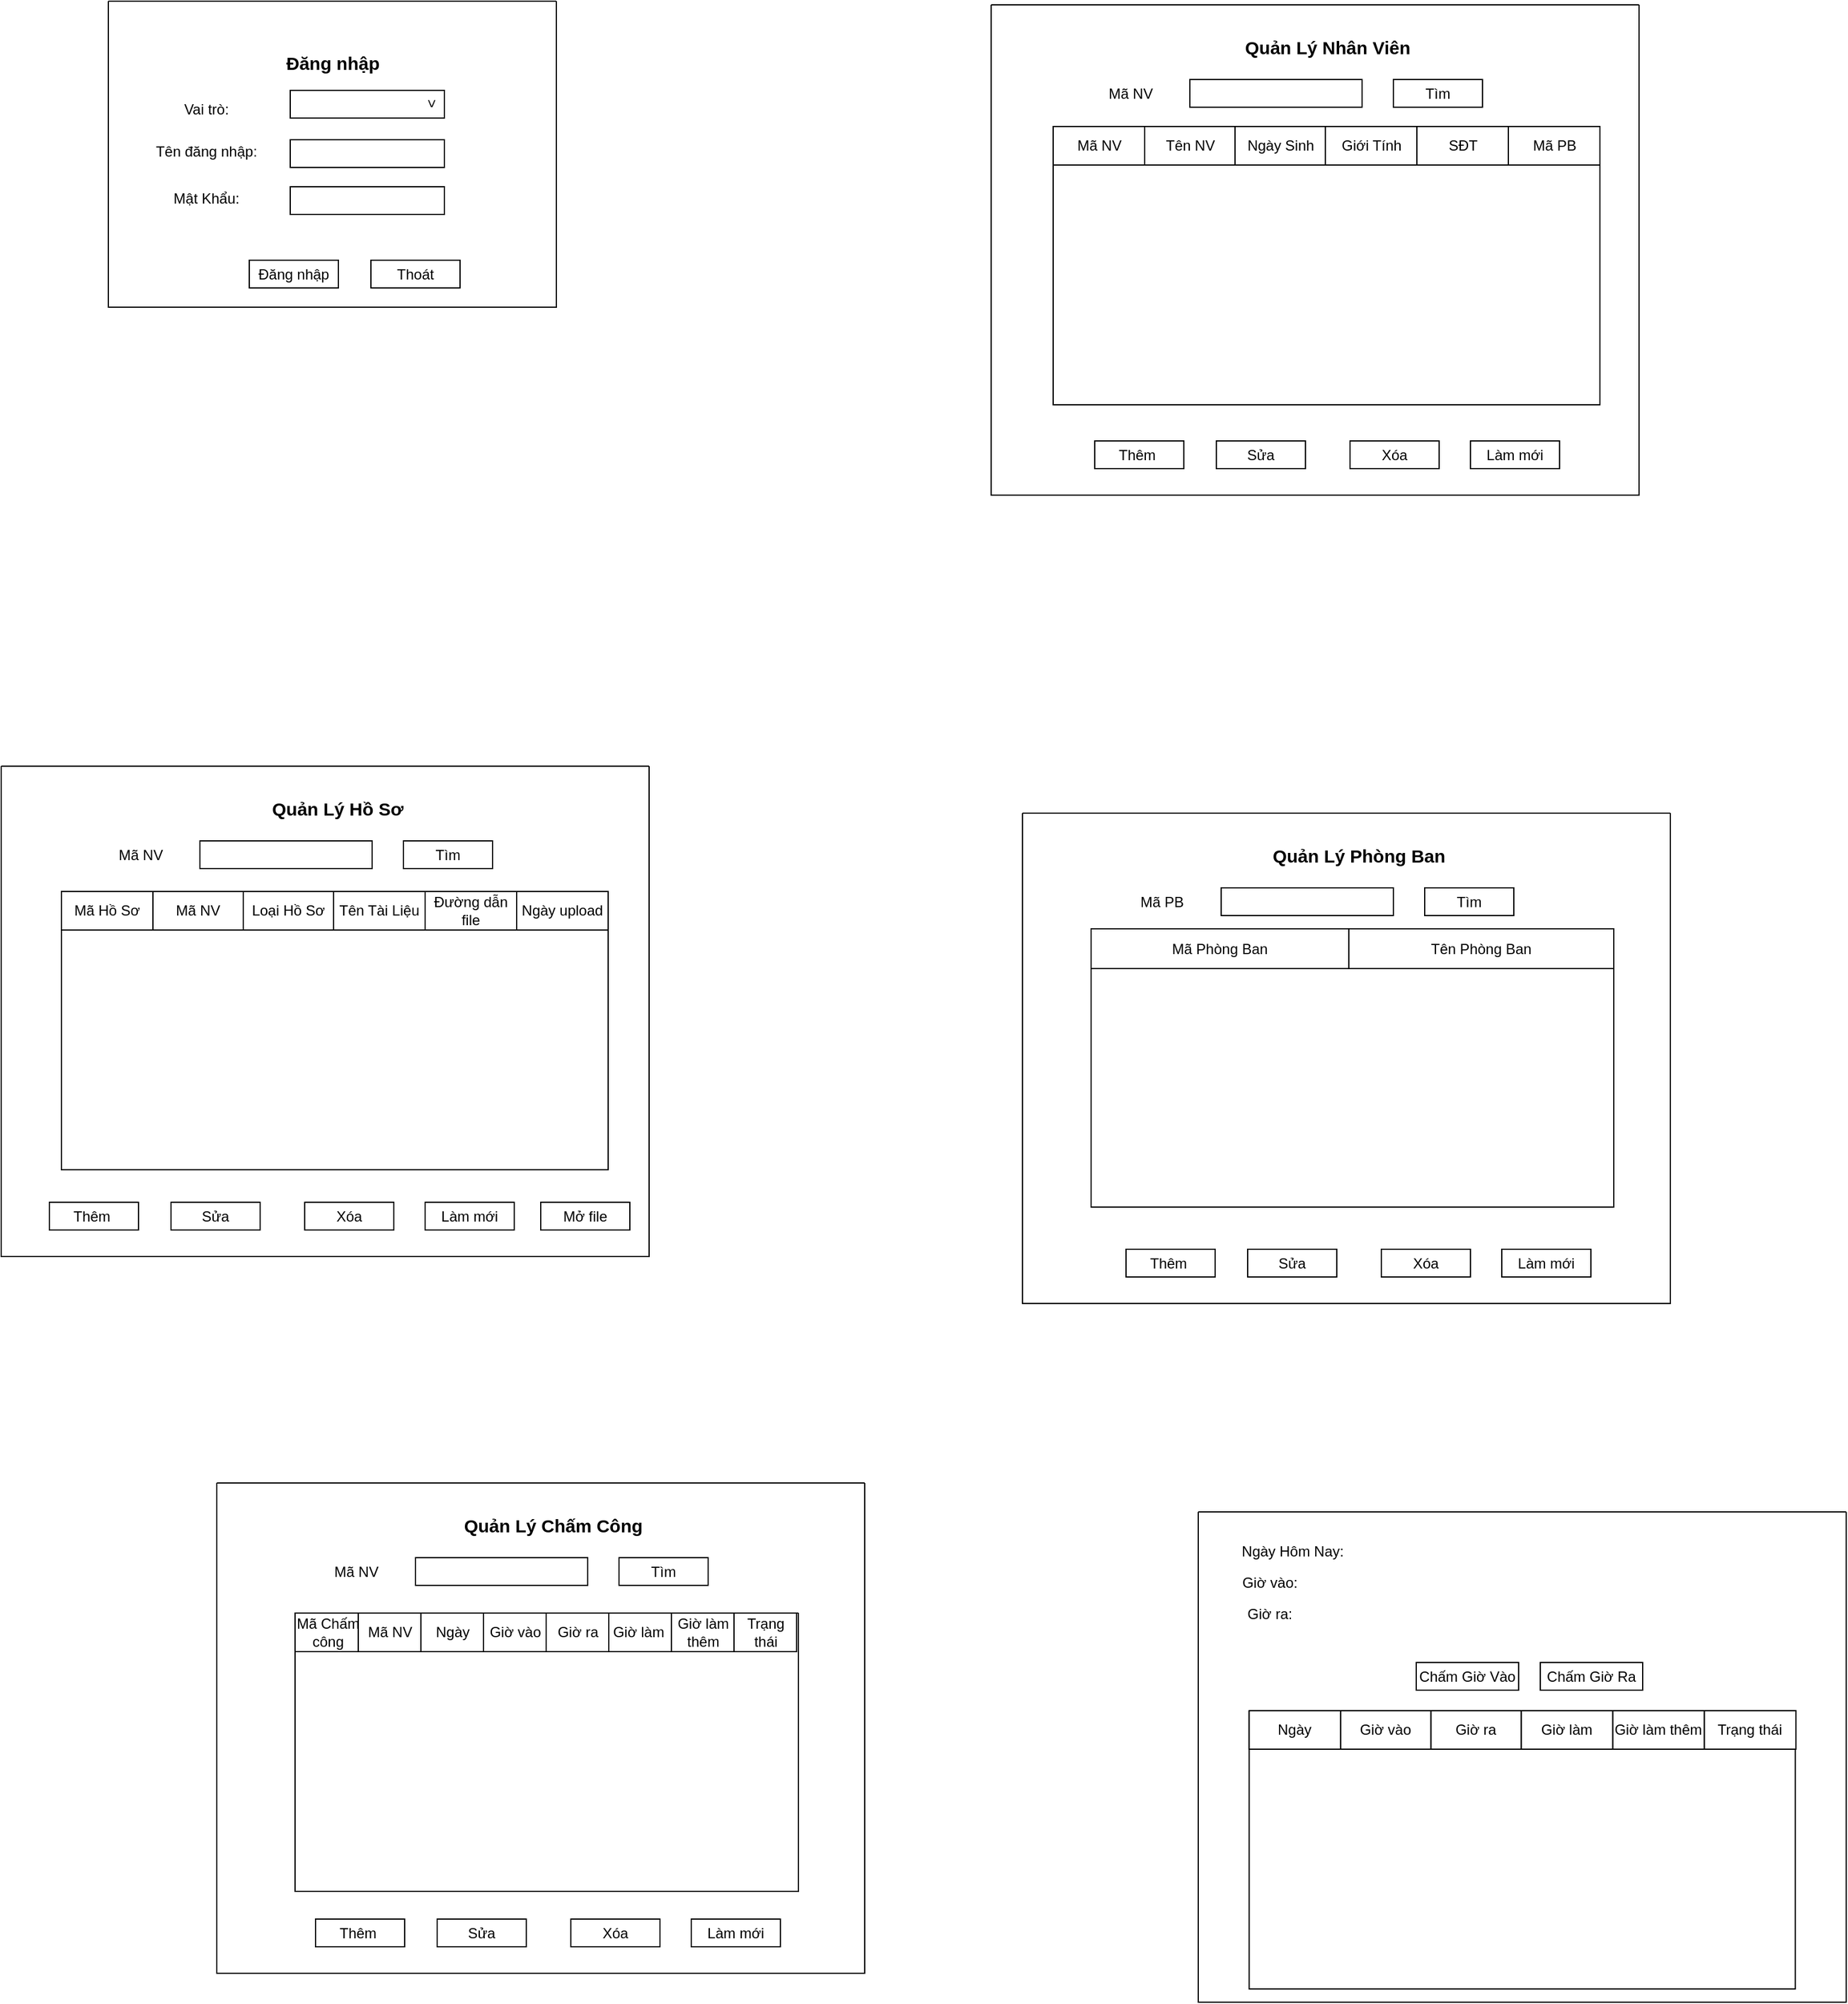 <mxfile version="26.2.15">
  <diagram name="Page-1" id="3EGwdpj7EmbNhBj9Zjvl">
    <mxGraphModel dx="2295" dy="1138" grid="0" gridSize="10" guides="1" tooltips="1" connect="1" arrows="1" fold="1" page="0" pageScale="1" pageWidth="850" pageHeight="1100" math="0" shadow="0">
      <root>
        <mxCell id="0" />
        <mxCell id="1" parent="0" />
        <mxCell id="PPgABW3NBj2bVEhmxslZ-3" value="" style="swimlane;startSize=0;" vertex="1" parent="1">
          <mxGeometry x="1" y="172" width="372" height="254" as="geometry" />
        </mxCell>
        <mxCell id="PPgABW3NBj2bVEhmxslZ-4" value="&lt;b&gt;&lt;font style=&quot;font-size: 15px;&quot;&gt;Đăng nhập&lt;/font&gt;&lt;/b&gt;" style="text;html=1;align=center;verticalAlign=middle;resizable=0;points=[];autosize=1;strokeColor=none;fillColor=none;" vertex="1" parent="PPgABW3NBj2bVEhmxslZ-3">
          <mxGeometry x="138" y="36" width="96" height="30" as="geometry" />
        </mxCell>
        <mxCell id="PPgABW3NBj2bVEhmxslZ-5" value="Vai trò:" style="text;html=1;align=center;verticalAlign=middle;resizable=0;points=[];autosize=1;strokeColor=none;fillColor=none;" vertex="1" parent="PPgABW3NBj2bVEhmxslZ-3">
          <mxGeometry x="53" y="77" width="55" height="26" as="geometry" />
        </mxCell>
        <mxCell id="PPgABW3NBj2bVEhmxslZ-6" value="Tên đăng nhập:" style="text;html=1;align=center;verticalAlign=middle;resizable=0;points=[];autosize=1;strokeColor=none;fillColor=none;" vertex="1" parent="PPgABW3NBj2bVEhmxslZ-3">
          <mxGeometry x="29.5" y="112" width="102" height="26" as="geometry" />
        </mxCell>
        <mxCell id="PPgABW3NBj2bVEhmxslZ-7" value="Mật Khẩu:" style="text;html=1;align=center;verticalAlign=middle;resizable=0;points=[];autosize=1;strokeColor=none;fillColor=none;" vertex="1" parent="PPgABW3NBj2bVEhmxslZ-3">
          <mxGeometry x="44" y="151" width="73" height="26" as="geometry" />
        </mxCell>
        <mxCell id="PPgABW3NBj2bVEhmxslZ-8" value="" style="rounded=0;whiteSpace=wrap;html=1;" vertex="1" parent="PPgABW3NBj2bVEhmxslZ-3">
          <mxGeometry x="151" y="115" width="128" height="23" as="geometry" />
        </mxCell>
        <mxCell id="PPgABW3NBj2bVEhmxslZ-9" value="" style="rounded=0;whiteSpace=wrap;html=1;" vertex="1" parent="PPgABW3NBj2bVEhmxslZ-3">
          <mxGeometry x="151" y="154" width="128" height="23" as="geometry" />
        </mxCell>
        <mxCell id="PPgABW3NBj2bVEhmxslZ-10" value="" style="rounded=0;whiteSpace=wrap;html=1;" vertex="1" parent="PPgABW3NBj2bVEhmxslZ-3">
          <mxGeometry x="151" y="74" width="128" height="23" as="geometry" />
        </mxCell>
        <mxCell id="PPgABW3NBj2bVEhmxslZ-11" value="&amp;gt;" style="text;html=1;align=center;verticalAlign=middle;resizable=0;points=[];autosize=1;strokeColor=none;fillColor=none;rotation=90;" vertex="1" parent="PPgABW3NBj2bVEhmxslZ-3">
          <mxGeometry x="256" y="71" width="25" height="26" as="geometry" />
        </mxCell>
        <mxCell id="PPgABW3NBj2bVEhmxslZ-12" value="Đăng nhập" style="rounded=0;whiteSpace=wrap;html=1;" vertex="1" parent="PPgABW3NBj2bVEhmxslZ-3">
          <mxGeometry x="117" y="215" width="74" height="23" as="geometry" />
        </mxCell>
        <mxCell id="PPgABW3NBj2bVEhmxslZ-13" value="Thoát" style="rounded=0;whiteSpace=wrap;html=1;" vertex="1" parent="PPgABW3NBj2bVEhmxslZ-3">
          <mxGeometry x="218" y="215" width="74" height="23" as="geometry" />
        </mxCell>
        <mxCell id="PPgABW3NBj2bVEhmxslZ-14" value="" style="swimlane;startSize=0;" vertex="1" parent="1">
          <mxGeometry x="734" y="175" width="538" height="407" as="geometry" />
        </mxCell>
        <mxCell id="PPgABW3NBj2bVEhmxslZ-15" value="&lt;span style=&quot;font-size: 15px;&quot;&gt;&lt;b&gt;Quản Lý Nhân Viên&lt;/b&gt;&lt;/span&gt;" style="text;html=1;align=center;verticalAlign=middle;resizable=0;points=[];autosize=1;strokeColor=none;fillColor=none;" vertex="1" parent="PPgABW3NBj2bVEhmxslZ-14">
          <mxGeometry x="201" y="20" width="155" height="30" as="geometry" />
        </mxCell>
        <mxCell id="PPgABW3NBj2bVEhmxslZ-23" value="Thêm&amp;nbsp;" style="rounded=0;whiteSpace=wrap;html=1;" vertex="1" parent="PPgABW3NBj2bVEhmxslZ-14">
          <mxGeometry x="86" y="362" width="74" height="23" as="geometry" />
        </mxCell>
        <mxCell id="PPgABW3NBj2bVEhmxslZ-24" value="Sửa" style="rounded=0;whiteSpace=wrap;html=1;" vertex="1" parent="PPgABW3NBj2bVEhmxslZ-14">
          <mxGeometry x="187" y="362" width="74" height="23" as="geometry" />
        </mxCell>
        <mxCell id="PPgABW3NBj2bVEhmxslZ-25" value="" style="swimlane;startSize=0;" vertex="1" parent="PPgABW3NBj2bVEhmxslZ-14">
          <mxGeometry x="51.5" y="101" width="454" height="231" as="geometry" />
        </mxCell>
        <mxCell id="PPgABW3NBj2bVEhmxslZ-151" value="Mã NV" style="rounded=0;whiteSpace=wrap;html=1;" vertex="1" parent="PPgABW3NBj2bVEhmxslZ-25">
          <mxGeometry width="76" height="32" as="geometry" />
        </mxCell>
        <mxCell id="PPgABW3NBj2bVEhmxslZ-152" value="Tên NV" style="rounded=0;whiteSpace=wrap;html=1;" vertex="1" parent="PPgABW3NBj2bVEhmxslZ-25">
          <mxGeometry x="76" width="75" height="32" as="geometry" />
        </mxCell>
        <mxCell id="PPgABW3NBj2bVEhmxslZ-153" value="Ngày Sinh" style="rounded=0;whiteSpace=wrap;html=1;" vertex="1" parent="PPgABW3NBj2bVEhmxslZ-25">
          <mxGeometry x="151" width="75" height="32" as="geometry" />
        </mxCell>
        <mxCell id="PPgABW3NBj2bVEhmxslZ-154" value="Giới Tính" style="rounded=0;whiteSpace=wrap;html=1;" vertex="1" parent="PPgABW3NBj2bVEhmxslZ-25">
          <mxGeometry x="226" width="76" height="32" as="geometry" />
        </mxCell>
        <mxCell id="PPgABW3NBj2bVEhmxslZ-155" value="SĐT" style="rounded=0;whiteSpace=wrap;html=1;" vertex="1" parent="PPgABW3NBj2bVEhmxslZ-25">
          <mxGeometry x="302" width="76" height="32" as="geometry" />
        </mxCell>
        <mxCell id="PPgABW3NBj2bVEhmxslZ-156" value="Mã PB" style="rounded=0;whiteSpace=wrap;html=1;" vertex="1" parent="PPgABW3NBj2bVEhmxslZ-25">
          <mxGeometry x="378" width="76" height="32" as="geometry" />
        </mxCell>
        <mxCell id="PPgABW3NBj2bVEhmxslZ-48" value="Xóa" style="rounded=0;whiteSpace=wrap;html=1;" vertex="1" parent="PPgABW3NBj2bVEhmxslZ-14">
          <mxGeometry x="298" y="362" width="74" height="23" as="geometry" />
        </mxCell>
        <mxCell id="PPgABW3NBj2bVEhmxslZ-49" value="Làm mới" style="rounded=0;whiteSpace=wrap;html=1;" vertex="1" parent="PPgABW3NBj2bVEhmxslZ-14">
          <mxGeometry x="398" y="362" width="74" height="23" as="geometry" />
        </mxCell>
        <mxCell id="PPgABW3NBj2bVEhmxslZ-76" value="" style="rounded=0;whiteSpace=wrap;html=1;" vertex="1" parent="PPgABW3NBj2bVEhmxslZ-14">
          <mxGeometry x="165" y="62" width="143" height="23" as="geometry" />
        </mxCell>
        <mxCell id="PPgABW3NBj2bVEhmxslZ-77" value="Mã NV" style="text;html=1;align=center;verticalAlign=middle;whiteSpace=wrap;rounded=0;" vertex="1" parent="PPgABW3NBj2bVEhmxslZ-14">
          <mxGeometry x="86" y="58.5" width="60" height="30" as="geometry" />
        </mxCell>
        <mxCell id="PPgABW3NBj2bVEhmxslZ-78" value="Tìm" style="rounded=0;whiteSpace=wrap;html=1;" vertex="1" parent="PPgABW3NBj2bVEhmxslZ-14">
          <mxGeometry x="334" y="62" width="74" height="23" as="geometry" />
        </mxCell>
        <mxCell id="PPgABW3NBj2bVEhmxslZ-109" value="" style="swimlane;startSize=0;" vertex="1" parent="1">
          <mxGeometry x="760" y="846" width="538" height="407" as="geometry" />
        </mxCell>
        <mxCell id="PPgABW3NBj2bVEhmxslZ-110" value="&lt;span style=&quot;font-size: 15px;&quot;&gt;&lt;b&gt;Quản Lý Phòng Ban&lt;/b&gt;&lt;/span&gt;" style="text;html=1;align=center;verticalAlign=middle;resizable=0;points=[];autosize=1;strokeColor=none;fillColor=none;" vertex="1" parent="PPgABW3NBj2bVEhmxslZ-109">
          <mxGeometry x="198" y="20" width="161" height="30" as="geometry" />
        </mxCell>
        <mxCell id="PPgABW3NBj2bVEhmxslZ-111" value="Thêm&amp;nbsp;" style="rounded=0;whiteSpace=wrap;html=1;" vertex="1" parent="PPgABW3NBj2bVEhmxslZ-109">
          <mxGeometry x="86" y="362" width="74" height="23" as="geometry" />
        </mxCell>
        <mxCell id="PPgABW3NBj2bVEhmxslZ-112" value="Sửa" style="rounded=0;whiteSpace=wrap;html=1;" vertex="1" parent="PPgABW3NBj2bVEhmxslZ-109">
          <mxGeometry x="187" y="362" width="74" height="23" as="geometry" />
        </mxCell>
        <mxCell id="PPgABW3NBj2bVEhmxslZ-113" value="" style="swimlane;startSize=0;" vertex="1" parent="PPgABW3NBj2bVEhmxslZ-109">
          <mxGeometry x="57" y="96" width="434" height="231" as="geometry" />
        </mxCell>
        <mxCell id="PPgABW3NBj2bVEhmxslZ-157" value="Mã Phòng Ban" style="rounded=0;whiteSpace=wrap;html=1;" vertex="1" parent="PPgABW3NBj2bVEhmxslZ-113">
          <mxGeometry width="214" height="33" as="geometry" />
        </mxCell>
        <mxCell id="PPgABW3NBj2bVEhmxslZ-158" value="Tên Phòng Ban" style="rounded=0;whiteSpace=wrap;html=1;" vertex="1" parent="PPgABW3NBj2bVEhmxslZ-113">
          <mxGeometry x="214" width="220" height="33" as="geometry" />
        </mxCell>
        <mxCell id="PPgABW3NBj2bVEhmxslZ-114" value="Xóa" style="rounded=0;whiteSpace=wrap;html=1;" vertex="1" parent="PPgABW3NBj2bVEhmxslZ-109">
          <mxGeometry x="298" y="362" width="74" height="23" as="geometry" />
        </mxCell>
        <mxCell id="PPgABW3NBj2bVEhmxslZ-115" value="Làm mới" style="rounded=0;whiteSpace=wrap;html=1;" vertex="1" parent="PPgABW3NBj2bVEhmxslZ-109">
          <mxGeometry x="398" y="362" width="74" height="23" as="geometry" />
        </mxCell>
        <mxCell id="PPgABW3NBj2bVEhmxslZ-116" value="" style="rounded=0;whiteSpace=wrap;html=1;" vertex="1" parent="PPgABW3NBj2bVEhmxslZ-109">
          <mxGeometry x="165" y="62" width="143" height="23" as="geometry" />
        </mxCell>
        <mxCell id="PPgABW3NBj2bVEhmxslZ-117" value="Mã PB" style="text;html=1;align=center;verticalAlign=middle;whiteSpace=wrap;rounded=0;" vertex="1" parent="PPgABW3NBj2bVEhmxslZ-109">
          <mxGeometry x="86" y="58.5" width="60" height="30" as="geometry" />
        </mxCell>
        <mxCell id="PPgABW3NBj2bVEhmxslZ-118" value="Tìm" style="rounded=0;whiteSpace=wrap;html=1;" vertex="1" parent="PPgABW3NBj2bVEhmxslZ-109">
          <mxGeometry x="334" y="62" width="74" height="23" as="geometry" />
        </mxCell>
        <mxCell id="PPgABW3NBj2bVEhmxslZ-119" value="" style="swimlane;startSize=0;" vertex="1" parent="1">
          <mxGeometry x="-88" y="807" width="538" height="407" as="geometry" />
        </mxCell>
        <mxCell id="PPgABW3NBj2bVEhmxslZ-120" value="&lt;span style=&quot;font-size: 15px;&quot;&gt;&lt;b&gt;Quản Lý Hồ Sơ&lt;/b&gt;&lt;/span&gt;" style="text;html=1;align=center;verticalAlign=middle;resizable=0;points=[];autosize=1;strokeColor=none;fillColor=none;" vertex="1" parent="PPgABW3NBj2bVEhmxslZ-119">
          <mxGeometry x="215" y="20" width="127" height="30" as="geometry" />
        </mxCell>
        <mxCell id="PPgABW3NBj2bVEhmxslZ-121" value="Thêm&amp;nbsp;" style="rounded=0;whiteSpace=wrap;html=1;" vertex="1" parent="PPgABW3NBj2bVEhmxslZ-119">
          <mxGeometry x="40" y="362" width="74" height="23" as="geometry" />
        </mxCell>
        <mxCell id="PPgABW3NBj2bVEhmxslZ-122" value="Sửa" style="rounded=0;whiteSpace=wrap;html=1;" vertex="1" parent="PPgABW3NBj2bVEhmxslZ-119">
          <mxGeometry x="141" y="362" width="74" height="23" as="geometry" />
        </mxCell>
        <mxCell id="PPgABW3NBj2bVEhmxslZ-124" value="Xóa" style="rounded=0;whiteSpace=wrap;html=1;" vertex="1" parent="PPgABW3NBj2bVEhmxslZ-119">
          <mxGeometry x="252" y="362" width="74" height="23" as="geometry" />
        </mxCell>
        <mxCell id="PPgABW3NBj2bVEhmxslZ-125" value="Làm mới" style="rounded=0;whiteSpace=wrap;html=1;" vertex="1" parent="PPgABW3NBj2bVEhmxslZ-119">
          <mxGeometry x="352" y="362" width="74" height="23" as="geometry" />
        </mxCell>
        <mxCell id="PPgABW3NBj2bVEhmxslZ-126" value="" style="rounded=0;whiteSpace=wrap;html=1;" vertex="1" parent="PPgABW3NBj2bVEhmxslZ-119">
          <mxGeometry x="165" y="62" width="143" height="23" as="geometry" />
        </mxCell>
        <mxCell id="PPgABW3NBj2bVEhmxslZ-127" value="Mã NV" style="text;html=1;align=center;verticalAlign=middle;whiteSpace=wrap;rounded=0;" vertex="1" parent="PPgABW3NBj2bVEhmxslZ-119">
          <mxGeometry x="86" y="58.5" width="60" height="30" as="geometry" />
        </mxCell>
        <mxCell id="PPgABW3NBj2bVEhmxslZ-128" value="Tìm" style="rounded=0;whiteSpace=wrap;html=1;" vertex="1" parent="PPgABW3NBj2bVEhmxslZ-119">
          <mxGeometry x="334" y="62" width="74" height="23" as="geometry" />
        </mxCell>
        <mxCell id="PPgABW3NBj2bVEhmxslZ-139" value="Mở file" style="rounded=0;whiteSpace=wrap;html=1;" vertex="1" parent="PPgABW3NBj2bVEhmxslZ-119">
          <mxGeometry x="448" y="362" width="74" height="23" as="geometry" />
        </mxCell>
        <mxCell id="PPgABW3NBj2bVEhmxslZ-159" value="" style="swimlane;startSize=0;" vertex="1" parent="PPgABW3NBj2bVEhmxslZ-119">
          <mxGeometry x="50" y="104" width="454" height="231" as="geometry" />
        </mxCell>
        <mxCell id="PPgABW3NBj2bVEhmxslZ-160" value="Mã Hồ Sơ" style="rounded=0;whiteSpace=wrap;html=1;" vertex="1" parent="PPgABW3NBj2bVEhmxslZ-159">
          <mxGeometry width="76" height="32" as="geometry" />
        </mxCell>
        <mxCell id="PPgABW3NBj2bVEhmxslZ-161" value="Mã NV" style="rounded=0;whiteSpace=wrap;html=1;" vertex="1" parent="PPgABW3NBj2bVEhmxslZ-159">
          <mxGeometry x="76" width="75" height="32" as="geometry" />
        </mxCell>
        <mxCell id="PPgABW3NBj2bVEhmxslZ-162" value="Loại Hồ Sơ" style="rounded=0;whiteSpace=wrap;html=1;" vertex="1" parent="PPgABW3NBj2bVEhmxslZ-159">
          <mxGeometry x="151" width="75" height="32" as="geometry" />
        </mxCell>
        <mxCell id="PPgABW3NBj2bVEhmxslZ-163" value="Tên Tài Liệu" style="rounded=0;whiteSpace=wrap;html=1;" vertex="1" parent="PPgABW3NBj2bVEhmxslZ-159">
          <mxGeometry x="226" width="76" height="32" as="geometry" />
        </mxCell>
        <mxCell id="PPgABW3NBj2bVEhmxslZ-164" value="Đường dẫn file" style="rounded=0;whiteSpace=wrap;html=1;" vertex="1" parent="PPgABW3NBj2bVEhmxslZ-159">
          <mxGeometry x="302" width="76" height="32" as="geometry" />
        </mxCell>
        <mxCell id="PPgABW3NBj2bVEhmxslZ-165" value="Ngày upload" style="rounded=0;whiteSpace=wrap;html=1;" vertex="1" parent="PPgABW3NBj2bVEhmxslZ-159">
          <mxGeometry x="378" width="76" height="32" as="geometry" />
        </mxCell>
        <mxCell id="PPgABW3NBj2bVEhmxslZ-140" value="" style="swimlane;startSize=0;" vertex="1" parent="1">
          <mxGeometry x="91" y="1402" width="538" height="407" as="geometry" />
        </mxCell>
        <mxCell id="PPgABW3NBj2bVEhmxslZ-141" value="&lt;span style=&quot;font-size: 15px;&quot;&gt;&lt;b&gt;Quản Lý Chấm Công&lt;/b&gt;&lt;/span&gt;" style="text;html=1;align=center;verticalAlign=middle;resizable=0;points=[];autosize=1;strokeColor=none;fillColor=none;" vertex="1" parent="PPgABW3NBj2bVEhmxslZ-140">
          <mxGeometry x="196" y="20" width="166" height="30" as="geometry" />
        </mxCell>
        <mxCell id="PPgABW3NBj2bVEhmxslZ-142" value="Thêm&amp;nbsp;" style="rounded=0;whiteSpace=wrap;html=1;" vertex="1" parent="PPgABW3NBj2bVEhmxslZ-140">
          <mxGeometry x="82" y="362" width="74" height="23" as="geometry" />
        </mxCell>
        <mxCell id="PPgABW3NBj2bVEhmxslZ-143" value="Sửa" style="rounded=0;whiteSpace=wrap;html=1;" vertex="1" parent="PPgABW3NBj2bVEhmxslZ-140">
          <mxGeometry x="183" y="362" width="74" height="23" as="geometry" />
        </mxCell>
        <mxCell id="PPgABW3NBj2bVEhmxslZ-145" value="Xóa" style="rounded=0;whiteSpace=wrap;html=1;" vertex="1" parent="PPgABW3NBj2bVEhmxslZ-140">
          <mxGeometry x="294" y="362" width="74" height="23" as="geometry" />
        </mxCell>
        <mxCell id="PPgABW3NBj2bVEhmxslZ-146" value="Làm mới" style="rounded=0;whiteSpace=wrap;html=1;" vertex="1" parent="PPgABW3NBj2bVEhmxslZ-140">
          <mxGeometry x="394" y="362" width="74" height="23" as="geometry" />
        </mxCell>
        <mxCell id="PPgABW3NBj2bVEhmxslZ-147" value="" style="rounded=0;whiteSpace=wrap;html=1;" vertex="1" parent="PPgABW3NBj2bVEhmxslZ-140">
          <mxGeometry x="165" y="62" width="143" height="23" as="geometry" />
        </mxCell>
        <mxCell id="PPgABW3NBj2bVEhmxslZ-148" value="Mã NV" style="text;html=1;align=center;verticalAlign=middle;whiteSpace=wrap;rounded=0;" vertex="1" parent="PPgABW3NBj2bVEhmxslZ-140">
          <mxGeometry x="86" y="58.5" width="60" height="30" as="geometry" />
        </mxCell>
        <mxCell id="PPgABW3NBj2bVEhmxslZ-149" value="Tìm" style="rounded=0;whiteSpace=wrap;html=1;" vertex="1" parent="PPgABW3NBj2bVEhmxslZ-140">
          <mxGeometry x="334" y="62" width="74" height="23" as="geometry" />
        </mxCell>
        <mxCell id="PPgABW3NBj2bVEhmxslZ-167" value="" style="swimlane;startSize=0;" vertex="1" parent="PPgABW3NBj2bVEhmxslZ-140">
          <mxGeometry x="65" y="108" width="418" height="231" as="geometry" />
        </mxCell>
        <mxCell id="PPgABW3NBj2bVEhmxslZ-168" value="Mã Chấm công" style="rounded=0;whiteSpace=wrap;html=1;" vertex="1" parent="PPgABW3NBj2bVEhmxslZ-167">
          <mxGeometry width="55" height="32" as="geometry" />
        </mxCell>
        <mxCell id="PPgABW3NBj2bVEhmxslZ-175" value="Mã NV" style="rounded=0;whiteSpace=wrap;html=1;" vertex="1" parent="PPgABW3NBj2bVEhmxslZ-167">
          <mxGeometry x="52.5" width="52" height="32" as="geometry" />
        </mxCell>
        <mxCell id="PPgABW3NBj2bVEhmxslZ-176" value="Ngày" style="rounded=0;whiteSpace=wrap;html=1;" vertex="1" parent="PPgABW3NBj2bVEhmxslZ-167">
          <mxGeometry x="104.5" width="52" height="32" as="geometry" />
        </mxCell>
        <mxCell id="PPgABW3NBj2bVEhmxslZ-177" value="Giờ vào" style="rounded=0;whiteSpace=wrap;html=1;" vertex="1" parent="PPgABW3NBj2bVEhmxslZ-167">
          <mxGeometry x="156.5" width="52" height="32" as="geometry" />
        </mxCell>
        <mxCell id="PPgABW3NBj2bVEhmxslZ-178" value="Giờ ra" style="rounded=0;whiteSpace=wrap;html=1;" vertex="1" parent="PPgABW3NBj2bVEhmxslZ-167">
          <mxGeometry x="208.5" width="52" height="32" as="geometry" />
        </mxCell>
        <mxCell id="PPgABW3NBj2bVEhmxslZ-179" value="Giờ làm&amp;nbsp;" style="rounded=0;whiteSpace=wrap;html=1;" vertex="1" parent="PPgABW3NBj2bVEhmxslZ-167">
          <mxGeometry x="260.5" width="52" height="32" as="geometry" />
        </mxCell>
        <mxCell id="PPgABW3NBj2bVEhmxslZ-180" value="Giờ làm thêm" style="rounded=0;whiteSpace=wrap;html=1;" vertex="1" parent="PPgABW3NBj2bVEhmxslZ-167">
          <mxGeometry x="312.5" width="52" height="32" as="geometry" />
        </mxCell>
        <mxCell id="PPgABW3NBj2bVEhmxslZ-181" value="Trạng thái" style="rounded=0;whiteSpace=wrap;html=1;" vertex="1" parent="PPgABW3NBj2bVEhmxslZ-167">
          <mxGeometry x="364.5" width="52" height="32" as="geometry" />
        </mxCell>
        <mxCell id="PPgABW3NBj2bVEhmxslZ-182" value="" style="swimlane;startSize=0;" vertex="1" parent="1">
          <mxGeometry x="906" y="1426" width="538" height="407" as="geometry" />
        </mxCell>
        <mxCell id="PPgABW3NBj2bVEhmxslZ-186" value="" style="swimlane;startSize=0;" vertex="1" parent="PPgABW3NBj2bVEhmxslZ-182">
          <mxGeometry x="42.25" y="165" width="453.5" height="231" as="geometry" />
        </mxCell>
        <mxCell id="PPgABW3NBj2bVEhmxslZ-187" value="Ngày" style="rounded=0;whiteSpace=wrap;html=1;" vertex="1" parent="PPgABW3NBj2bVEhmxslZ-186">
          <mxGeometry width="76" height="32" as="geometry" />
        </mxCell>
        <mxCell id="PPgABW3NBj2bVEhmxslZ-188" value="Giờ vào" style="rounded=0;whiteSpace=wrap;html=1;" vertex="1" parent="PPgABW3NBj2bVEhmxslZ-186">
          <mxGeometry x="76" width="75" height="32" as="geometry" />
        </mxCell>
        <mxCell id="PPgABW3NBj2bVEhmxslZ-189" value="Giờ ra" style="rounded=0;whiteSpace=wrap;html=1;" vertex="1" parent="PPgABW3NBj2bVEhmxslZ-186">
          <mxGeometry x="151" width="75" height="32" as="geometry" />
        </mxCell>
        <mxCell id="PPgABW3NBj2bVEhmxslZ-190" value="Giờ làm" style="rounded=0;whiteSpace=wrap;html=1;" vertex="1" parent="PPgABW3NBj2bVEhmxslZ-186">
          <mxGeometry x="226" width="76" height="32" as="geometry" />
        </mxCell>
        <mxCell id="PPgABW3NBj2bVEhmxslZ-191" value="Giờ làm thêm" style="rounded=0;whiteSpace=wrap;html=1;" vertex="1" parent="PPgABW3NBj2bVEhmxslZ-186">
          <mxGeometry x="302" width="76" height="32" as="geometry" />
        </mxCell>
        <mxCell id="PPgABW3NBj2bVEhmxslZ-192" value="Trạng thái" style="rounded=0;whiteSpace=wrap;html=1;" vertex="1" parent="PPgABW3NBj2bVEhmxslZ-186">
          <mxGeometry x="378" width="76" height="32" as="geometry" />
        </mxCell>
        <mxCell id="PPgABW3NBj2bVEhmxslZ-195" value="Chấm Giờ Vào" style="rounded=0;whiteSpace=wrap;html=1;" vertex="1" parent="PPgABW3NBj2bVEhmxslZ-182">
          <mxGeometry x="181" y="125" width="85" height="23" as="geometry" />
        </mxCell>
        <mxCell id="PPgABW3NBj2bVEhmxslZ-198" value="Chấm Giờ Ra" style="rounded=0;whiteSpace=wrap;html=1;" vertex="1" parent="PPgABW3NBj2bVEhmxslZ-182">
          <mxGeometry x="284" y="125" width="85" height="23" as="geometry" />
        </mxCell>
        <mxCell id="PPgABW3NBj2bVEhmxslZ-200" value="Giờ vào:" style="text;html=1;align=center;verticalAlign=middle;resizable=0;points=[];autosize=1;strokeColor=none;fillColor=none;" vertex="1" parent="PPgABW3NBj2bVEhmxslZ-182">
          <mxGeometry x="27" y="46" width="64" height="26" as="geometry" />
        </mxCell>
        <mxCell id="PPgABW3NBj2bVEhmxslZ-202" value="Giờ ra:" style="text;html=1;align=center;verticalAlign=middle;resizable=0;points=[];autosize=1;strokeColor=none;fillColor=none;" vertex="1" parent="PPgABW3NBj2bVEhmxslZ-182">
          <mxGeometry x="31.5" y="72" width="55" height="26" as="geometry" />
        </mxCell>
        <mxCell id="PPgABW3NBj2bVEhmxslZ-199" value="Ngày Hôm Nay:" style="text;html=1;align=center;verticalAlign=middle;resizable=0;points=[];autosize=1;strokeColor=none;fillColor=none;" vertex="1" parent="1">
          <mxGeometry x="932" y="1446" width="103" height="26" as="geometry" />
        </mxCell>
      </root>
    </mxGraphModel>
  </diagram>
</mxfile>
